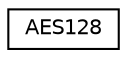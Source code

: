 digraph "Graphical Class Hierarchy"
{
 // LATEX_PDF_SIZE
  edge [fontname="Helvetica",fontsize="10",labelfontname="Helvetica",labelfontsize="10"];
  node [fontname="Helvetica",fontsize="10",shape=record];
  rankdir="LR";
  Node0 [label="AES128",height=0.2,width=0.4,color="black", fillcolor="white", style="filled",URL="$class_a_e_s128.html",tooltip="An AES intrinsics wrapper"];
}
